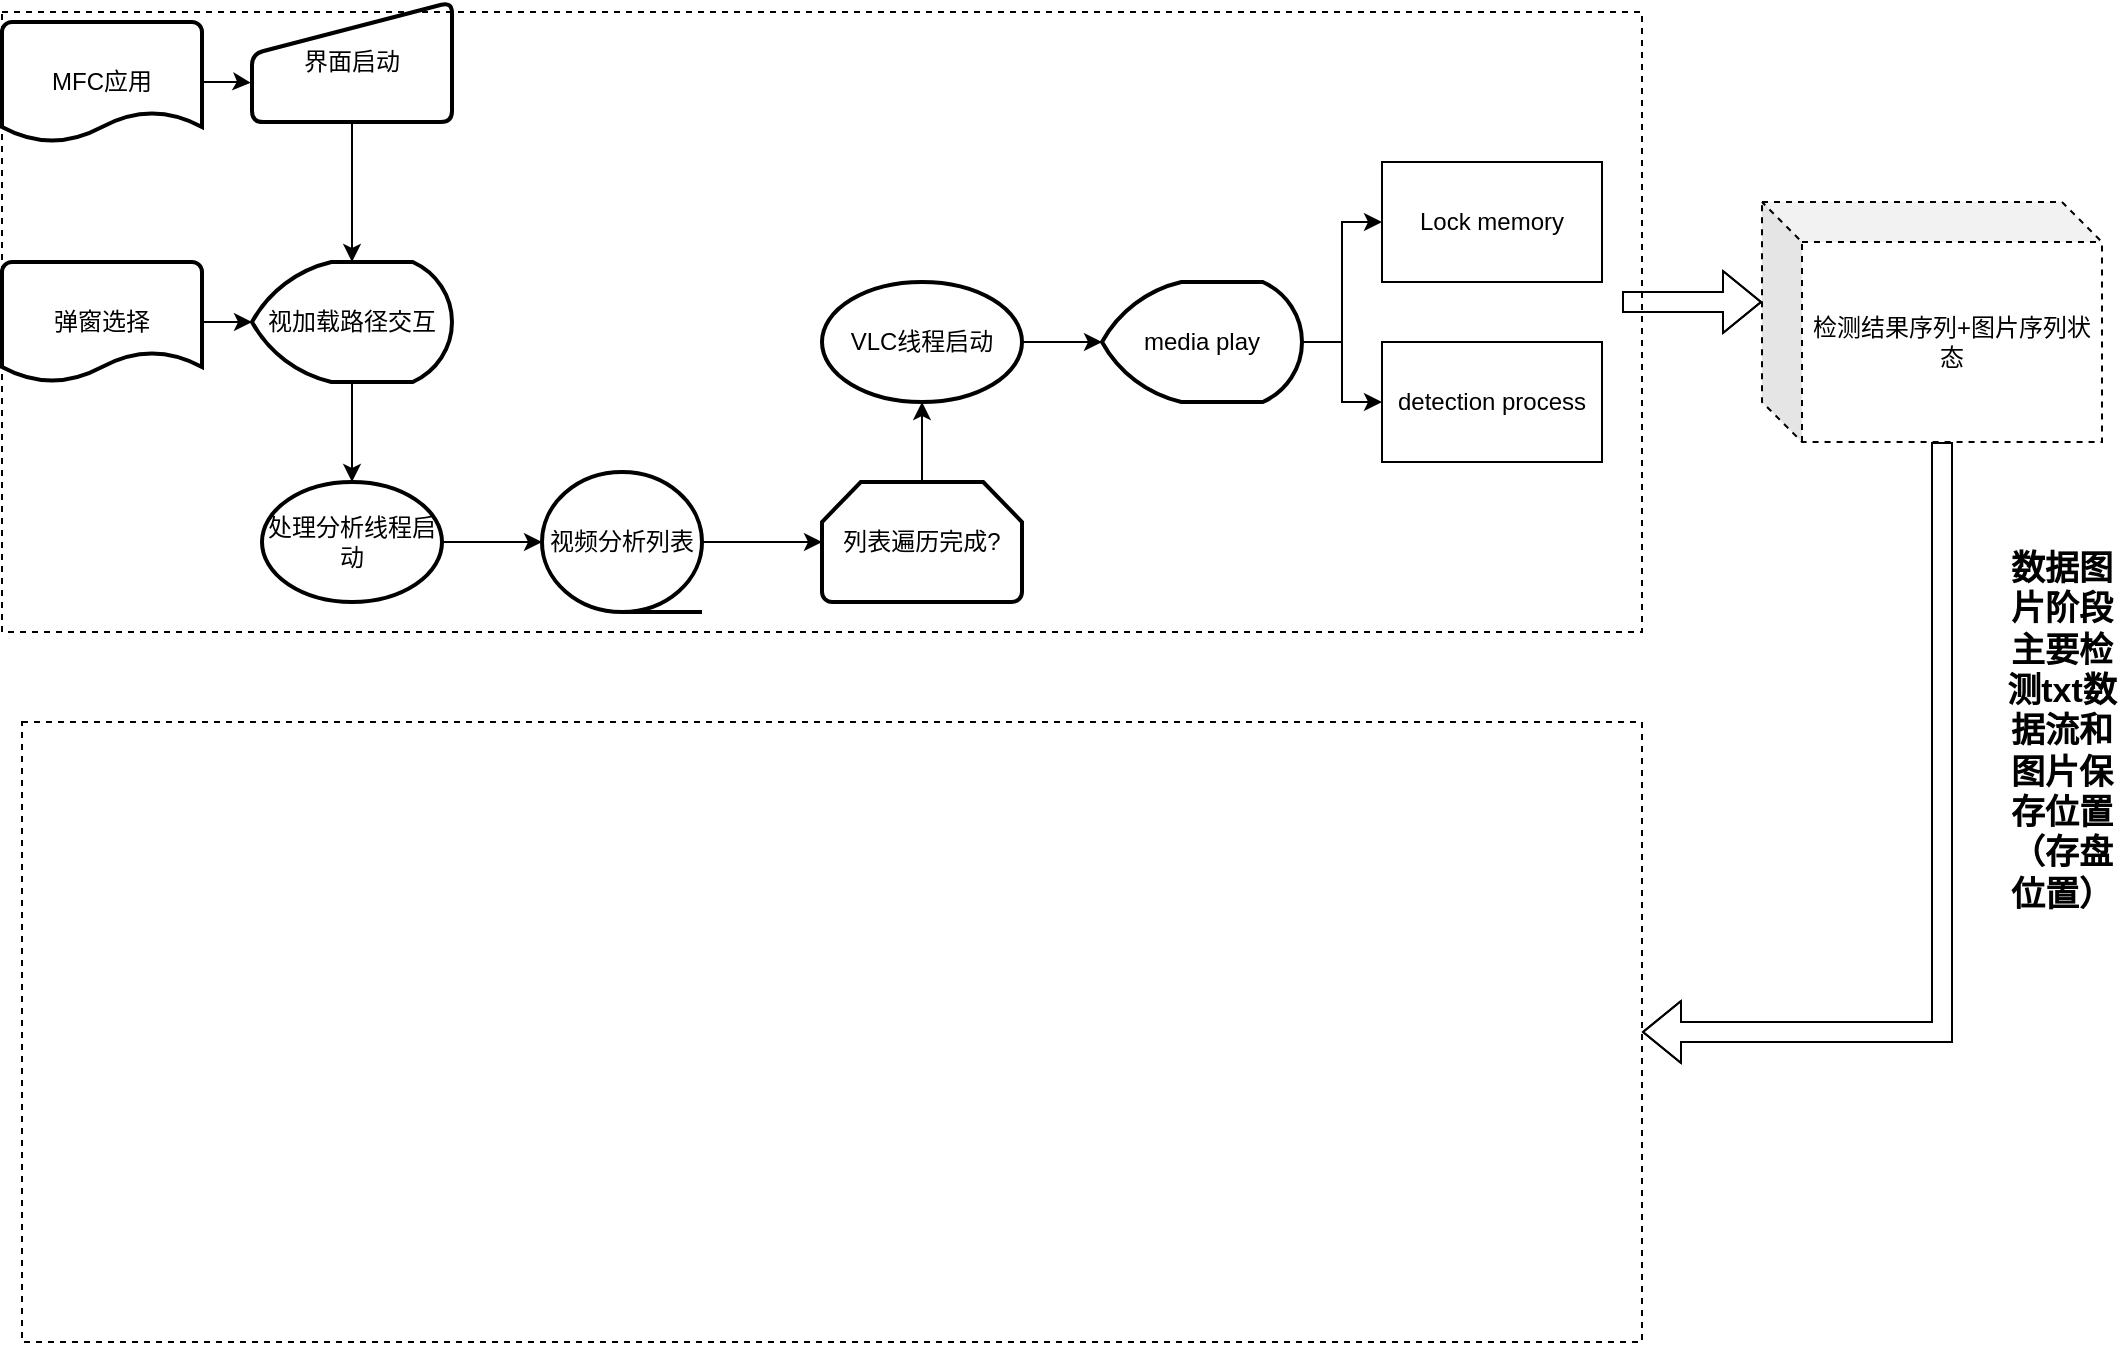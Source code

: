 <mxfile version="20.2.8" type="github">
  <diagram id="Vofl5bdccR7pekWCoRrU" name="第 1 页">
    <mxGraphModel dx="1497" dy="883" grid="1" gridSize="10" guides="1" tooltips="1" connect="1" arrows="1" fold="1" page="1" pageScale="1" pageWidth="827" pageHeight="1169" math="0" shadow="0">
      <root>
        <mxCell id="0" />
        <mxCell id="1" parent="0" />
        <mxCell id="JcYxAXZoqRxKvh5FQWdR-5" style="edgeStyle=orthogonalEdgeStyle;rounded=0;orthogonalLoop=1;jettySize=auto;html=1;exitX=0.5;exitY=1;exitDx=0;exitDy=0;entryX=0.5;entryY=0;entryDx=0;entryDy=0;entryPerimeter=0;" edge="1" parent="1" source="JcYxAXZoqRxKvh5FQWdR-2" target="JcYxAXZoqRxKvh5FQWdR-4">
          <mxGeometry relative="1" as="geometry" />
        </mxCell>
        <mxCell id="JcYxAXZoqRxKvh5FQWdR-2" value="界面启动" style="html=1;strokeWidth=2;shape=manualInput;whiteSpace=wrap;rounded=1;size=26;arcSize=11;" vertex="1" parent="1">
          <mxGeometry x="155" y="20" width="100" height="60" as="geometry" />
        </mxCell>
        <mxCell id="JcYxAXZoqRxKvh5FQWdR-7" style="edgeStyle=orthogonalEdgeStyle;rounded=0;orthogonalLoop=1;jettySize=auto;html=1;exitX=0.5;exitY=1;exitDx=0;exitDy=0;exitPerimeter=0;entryX=0.5;entryY=0;entryDx=0;entryDy=0;entryPerimeter=0;" edge="1" parent="1" source="JcYxAXZoqRxKvh5FQWdR-4" target="JcYxAXZoqRxKvh5FQWdR-6">
          <mxGeometry relative="1" as="geometry" />
        </mxCell>
        <mxCell id="JcYxAXZoqRxKvh5FQWdR-4" value="视加载路径交互" style="strokeWidth=2;html=1;shape=mxgraph.flowchart.display;whiteSpace=wrap;" vertex="1" parent="1">
          <mxGeometry x="155" y="150" width="100" height="60" as="geometry" />
        </mxCell>
        <mxCell id="JcYxAXZoqRxKvh5FQWdR-10" style="edgeStyle=orthogonalEdgeStyle;rounded=0;orthogonalLoop=1;jettySize=auto;html=1;exitX=1;exitY=0.5;exitDx=0;exitDy=0;exitPerimeter=0;entryX=0;entryY=0.5;entryDx=0;entryDy=0;entryPerimeter=0;" edge="1" parent="1" source="JcYxAXZoqRxKvh5FQWdR-6" target="JcYxAXZoqRxKvh5FQWdR-9">
          <mxGeometry relative="1" as="geometry" />
        </mxCell>
        <mxCell id="JcYxAXZoqRxKvh5FQWdR-6" value="处理分析线程启动" style="strokeWidth=2;html=1;shape=mxgraph.flowchart.start_2;whiteSpace=wrap;" vertex="1" parent="1">
          <mxGeometry x="160" y="260" width="90" height="60" as="geometry" />
        </mxCell>
        <mxCell id="JcYxAXZoqRxKvh5FQWdR-21" style="edgeStyle=orthogonalEdgeStyle;rounded=0;orthogonalLoop=1;jettySize=auto;html=1;exitX=1;exitY=0.5;exitDx=0;exitDy=0;exitPerimeter=0;entryX=0;entryY=0.5;entryDx=0;entryDy=0;entryPerimeter=0;" edge="1" parent="1" source="JcYxAXZoqRxKvh5FQWdR-8" target="JcYxAXZoqRxKvh5FQWdR-20">
          <mxGeometry relative="1" as="geometry" />
        </mxCell>
        <mxCell id="JcYxAXZoqRxKvh5FQWdR-8" value="VLC线程启动" style="strokeWidth=2;html=1;shape=mxgraph.flowchart.start_1;whiteSpace=wrap;" vertex="1" parent="1">
          <mxGeometry x="440" y="160" width="100" height="60" as="geometry" />
        </mxCell>
        <mxCell id="JcYxAXZoqRxKvh5FQWdR-12" style="edgeStyle=orthogonalEdgeStyle;rounded=0;orthogonalLoop=1;jettySize=auto;html=1;exitX=1;exitY=0.5;exitDx=0;exitDy=0;exitPerimeter=0;entryX=0;entryY=0.5;entryDx=0;entryDy=0;entryPerimeter=0;" edge="1" parent="1" source="JcYxAXZoqRxKvh5FQWdR-9" target="JcYxAXZoqRxKvh5FQWdR-11">
          <mxGeometry relative="1" as="geometry" />
        </mxCell>
        <mxCell id="JcYxAXZoqRxKvh5FQWdR-9" value="视频分析列表" style="strokeWidth=2;html=1;shape=mxgraph.flowchart.sequential_data;whiteSpace=wrap;" vertex="1" parent="1">
          <mxGeometry x="300" y="255" width="80" height="70" as="geometry" />
        </mxCell>
        <mxCell id="JcYxAXZoqRxKvh5FQWdR-13" style="edgeStyle=orthogonalEdgeStyle;rounded=0;orthogonalLoop=1;jettySize=auto;html=1;exitX=0.5;exitY=0;exitDx=0;exitDy=0;exitPerimeter=0;entryX=0.5;entryY=1;entryDx=0;entryDy=0;entryPerimeter=0;" edge="1" parent="1" source="JcYxAXZoqRxKvh5FQWdR-11" target="JcYxAXZoqRxKvh5FQWdR-8">
          <mxGeometry relative="1" as="geometry" />
        </mxCell>
        <mxCell id="JcYxAXZoqRxKvh5FQWdR-11" value="列表遍历完成?" style="strokeWidth=2;html=1;shape=mxgraph.flowchart.loop_limit;whiteSpace=wrap;" vertex="1" parent="1">
          <mxGeometry x="440" y="260" width="100" height="60" as="geometry" />
        </mxCell>
        <mxCell id="JcYxAXZoqRxKvh5FQWdR-17" style="edgeStyle=orthogonalEdgeStyle;rounded=0;orthogonalLoop=1;jettySize=auto;html=1;entryX=-0.006;entryY=0.672;entryDx=0;entryDy=0;entryPerimeter=0;" edge="1" parent="1" source="JcYxAXZoqRxKvh5FQWdR-14" target="JcYxAXZoqRxKvh5FQWdR-2">
          <mxGeometry relative="1" as="geometry" />
        </mxCell>
        <mxCell id="JcYxAXZoqRxKvh5FQWdR-14" value="MFC应用" style="strokeWidth=2;html=1;shape=mxgraph.flowchart.document2;whiteSpace=wrap;size=0.25;" vertex="1" parent="1">
          <mxGeometry x="30" y="30" width="100" height="60" as="geometry" />
        </mxCell>
        <mxCell id="JcYxAXZoqRxKvh5FQWdR-16" style="edgeStyle=orthogonalEdgeStyle;rounded=0;orthogonalLoop=1;jettySize=auto;html=1;entryX=0;entryY=0.5;entryDx=0;entryDy=0;entryPerimeter=0;" edge="1" parent="1" source="JcYxAXZoqRxKvh5FQWdR-15" target="JcYxAXZoqRxKvh5FQWdR-4">
          <mxGeometry relative="1" as="geometry" />
        </mxCell>
        <mxCell id="JcYxAXZoqRxKvh5FQWdR-15" value="弹窗选择" style="strokeWidth=2;html=1;shape=mxgraph.flowchart.document2;whiteSpace=wrap;size=0.25;" vertex="1" parent="1">
          <mxGeometry x="30" y="150" width="100" height="60" as="geometry" />
        </mxCell>
        <mxCell id="JcYxAXZoqRxKvh5FQWdR-23" style="edgeStyle=orthogonalEdgeStyle;rounded=0;orthogonalLoop=1;jettySize=auto;html=1;exitX=1;exitY=0.5;exitDx=0;exitDy=0;exitPerimeter=0;entryX=0;entryY=0.5;entryDx=0;entryDy=0;" edge="1" parent="1" source="JcYxAXZoqRxKvh5FQWdR-20" target="JcYxAXZoqRxKvh5FQWdR-22">
          <mxGeometry relative="1" as="geometry" />
        </mxCell>
        <mxCell id="JcYxAXZoqRxKvh5FQWdR-25" style="edgeStyle=orthogonalEdgeStyle;rounded=0;orthogonalLoop=1;jettySize=auto;html=1;exitX=1;exitY=0.5;exitDx=0;exitDy=0;exitPerimeter=0;entryX=0;entryY=0.5;entryDx=0;entryDy=0;" edge="1" parent="1" source="JcYxAXZoqRxKvh5FQWdR-20" target="JcYxAXZoqRxKvh5FQWdR-24">
          <mxGeometry relative="1" as="geometry" />
        </mxCell>
        <mxCell id="JcYxAXZoqRxKvh5FQWdR-20" value="media play" style="strokeWidth=2;html=1;shape=mxgraph.flowchart.display;whiteSpace=wrap;" vertex="1" parent="1">
          <mxGeometry x="580" y="160" width="100" height="60" as="geometry" />
        </mxCell>
        <mxCell id="JcYxAXZoqRxKvh5FQWdR-22" value="Lock memory" style="rounded=0;whiteSpace=wrap;html=1;" vertex="1" parent="1">
          <mxGeometry x="720" y="100" width="110" height="60" as="geometry" />
        </mxCell>
        <mxCell id="JcYxAXZoqRxKvh5FQWdR-26" value="" style="rounded=0;whiteSpace=wrap;html=1;fillColor=none;dashed=1;" vertex="1" parent="1">
          <mxGeometry x="30" y="25" width="820" height="310" as="geometry" />
        </mxCell>
        <mxCell id="JcYxAXZoqRxKvh5FQWdR-24" value="detection process" style="rounded=0;whiteSpace=wrap;html=1;" vertex="1" parent="1">
          <mxGeometry x="720" y="190" width="110" height="60" as="geometry" />
        </mxCell>
        <mxCell id="JcYxAXZoqRxKvh5FQWdR-28" value="检测结果序列+图片序列状态" style="shape=cube;whiteSpace=wrap;html=1;boundedLbl=1;backgroundOutline=1;darkOpacity=0.05;darkOpacity2=0.1;dashed=1;fillColor=none;" vertex="1" parent="1">
          <mxGeometry x="910" y="120" width="170" height="120" as="geometry" />
        </mxCell>
        <mxCell id="JcYxAXZoqRxKvh5FQWdR-35" value="" style="rounded=0;whiteSpace=wrap;html=1;fillColor=none;dashed=1;" vertex="1" parent="1">
          <mxGeometry x="40" y="380" width="810" height="310" as="geometry" />
        </mxCell>
        <mxCell id="JcYxAXZoqRxKvh5FQWdR-29" value="" style="shape=flexArrow;endArrow=classic;html=1;rounded=0;entryX=0;entryY=0;entryDx=0;entryDy=50.0;entryPerimeter=0;" edge="1" parent="1" target="JcYxAXZoqRxKvh5FQWdR-28">
          <mxGeometry width="50" height="50" relative="1" as="geometry">
            <mxPoint x="840" y="170" as="sourcePoint" />
            <mxPoint x="540" y="80" as="targetPoint" />
            <Array as="points">
              <mxPoint x="870" y="170" />
            </Array>
          </mxGeometry>
        </mxCell>
        <mxCell id="JcYxAXZoqRxKvh5FQWdR-37" value="" style="shape=flexArrow;endArrow=classic;html=1;rounded=0;entryX=1;entryY=0.5;entryDx=0;entryDy=0;" edge="1" parent="1" target="JcYxAXZoqRxKvh5FQWdR-35">
          <mxGeometry width="50" height="50" relative="1" as="geometry">
            <mxPoint x="1000" y="240" as="sourcePoint" />
            <mxPoint x="1070" y="240" as="targetPoint" />
            <Array as="points">
              <mxPoint x="1000" y="240" />
              <mxPoint x="1000" y="535" />
            </Array>
          </mxGeometry>
        </mxCell>
        <mxCell id="JcYxAXZoqRxKvh5FQWdR-39" value="&lt;font style=&quot;font-size: 17px;&quot;&gt;&lt;b&gt;数据图片阶段主要检测txt数据流和图片保存位置（存盘位置）&lt;/b&gt;&lt;/font&gt;" style="text;html=1;strokeColor=none;fillColor=none;align=center;verticalAlign=middle;whiteSpace=wrap;rounded=0;dashed=1;" vertex="1" parent="1">
          <mxGeometry x="1030" y="280" width="60" height="210" as="geometry" />
        </mxCell>
      </root>
    </mxGraphModel>
  </diagram>
</mxfile>
